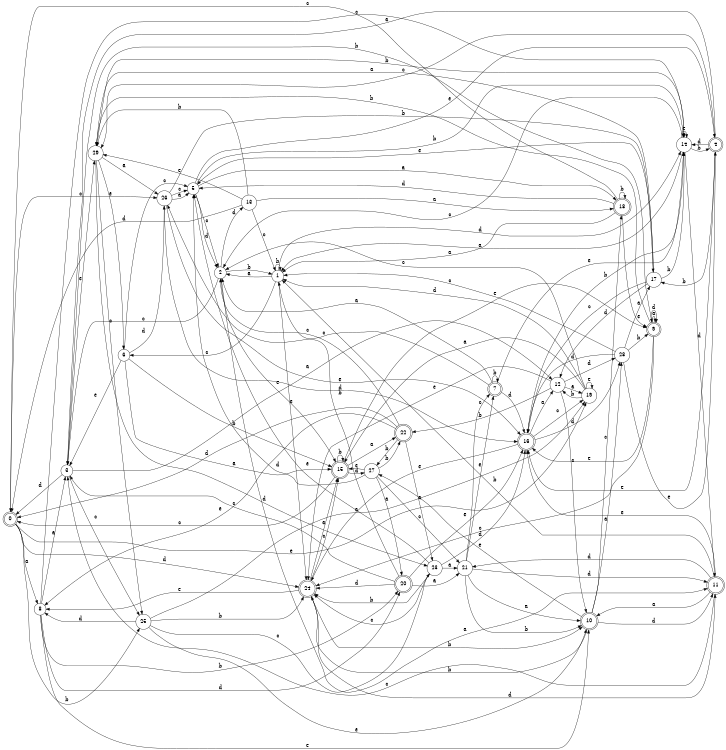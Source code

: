 digraph n24_2 {
__start0 [label="" shape="none"];

rankdir=LR;
size="8,5";

s0 [style="rounded,filled", color="black", fillcolor="white" shape="doublecircle", label="0"];
s1 [style="filled", color="black", fillcolor="white" shape="circle", label="1"];
s2 [style="filled", color="black", fillcolor="white" shape="circle", label="2"];
s3 [style="filled", color="black", fillcolor="white" shape="circle", label="3"];
s4 [style="rounded,filled", color="black", fillcolor="white" shape="doublecircle", label="4"];
s5 [style="filled", color="black", fillcolor="white" shape="circle", label="5"];
s6 [style="filled", color="black", fillcolor="white" shape="circle", label="6"];
s7 [style="rounded,filled", color="black", fillcolor="white" shape="doublecircle", label="7"];
s8 [style="filled", color="black", fillcolor="white" shape="circle", label="8"];
s9 [style="rounded,filled", color="black", fillcolor="white" shape="doublecircle", label="9"];
s10 [style="rounded,filled", color="black", fillcolor="white" shape="doublecircle", label="10"];
s11 [style="rounded,filled", color="black", fillcolor="white" shape="doublecircle", label="11"];
s12 [style="filled", color="black", fillcolor="white" shape="circle", label="12"];
s13 [style="filled", color="black", fillcolor="white" shape="circle", label="13"];
s14 [style="filled", color="black", fillcolor="white" shape="circle", label="14"];
s15 [style="rounded,filled", color="black", fillcolor="white" shape="doublecircle", label="15"];
s16 [style="rounded,filled", color="black", fillcolor="white" shape="doublecircle", label="16"];
s17 [style="filled", color="black", fillcolor="white" shape="circle", label="17"];
s18 [style="rounded,filled", color="black", fillcolor="white" shape="doublecircle", label="18"];
s19 [style="filled", color="black", fillcolor="white" shape="circle", label="19"];
s20 [style="rounded,filled", color="black", fillcolor="white" shape="doublecircle", label="20"];
s21 [style="filled", color="black", fillcolor="white" shape="circle", label="21"];
s22 [style="rounded,filled", color="black", fillcolor="white" shape="doublecircle", label="22"];
s23 [style="filled", color="black", fillcolor="white" shape="circle", label="23"];
s24 [style="rounded,filled", color="black", fillcolor="white" shape="doublecircle", label="24"];
s25 [style="filled", color="black", fillcolor="white" shape="circle", label="25"];
s26 [style="filled", color="black", fillcolor="white" shape="circle", label="26"];
s27 [style="filled", color="black", fillcolor="white" shape="circle", label="27"];
s28 [style="filled", color="black", fillcolor="white" shape="circle", label="28"];
s29 [style="filled", color="black", fillcolor="white" shape="circle", label="29"];
s0 -> s8 [label="a"];
s0 -> s25 [label="b"];
s0 -> s26 [label="c"];
s0 -> s24 [label="d"];
s0 -> s19 [label="e"];
s1 -> s2 [label="a"];
s1 -> s1 [label="b"];
s1 -> s6 [label="c"];
s1 -> s14 [label="d"];
s1 -> s24 [label="e"];
s2 -> s11 [label="a"];
s2 -> s1 [label="b"];
s2 -> s3 [label="c"];
s2 -> s13 [label="d"];
s2 -> s15 [label="e"];
s3 -> s12 [label="a"];
s3 -> s9 [label="b"];
s3 -> s25 [label="c"];
s3 -> s0 [label="d"];
s3 -> s29 [label="e"];
s4 -> s3 [label="a"];
s4 -> s17 [label="b"];
s4 -> s29 [label="c"];
s4 -> s14 [label="d"];
s4 -> s16 [label="e"];
s5 -> s18 [label="a"];
s5 -> s14 [label="b"];
s5 -> s2 [label="c"];
s5 -> s2 [label="d"];
s5 -> s4 [label="e"];
s6 -> s15 [label="a"];
s6 -> s15 [label="b"];
s6 -> s5 [label="c"];
s6 -> s26 [label="d"];
s6 -> s3 [label="e"];
s7 -> s2 [label="a"];
s7 -> s7 [label="b"];
s7 -> s26 [label="c"];
s7 -> s16 [label="d"];
s7 -> s14 [label="e"];
s8 -> s3 [label="a"];
s8 -> s20 [label="b"];
s8 -> s14 [label="c"];
s8 -> s20 [label="d"];
s8 -> s10 [label="e"];
s9 -> s9 [label="a"];
s9 -> s29 [label="b"];
s9 -> s24 [label="c"];
s9 -> s9 [label="d"];
s9 -> s16 [label="e"];
s10 -> s28 [label="a"];
s10 -> s24 [label="b"];
s10 -> s18 [label="c"];
s10 -> s11 [label="d"];
s10 -> s27 [label="e"];
s11 -> s10 [label="a"];
s11 -> s1 [label="b"];
s11 -> s3 [label="c"];
s11 -> s21 [label="d"];
s11 -> s16 [label="e"];
s12 -> s19 [label="a"];
s12 -> s22 [label="b"];
s12 -> s10 [label="c"];
s12 -> s28 [label="d"];
s12 -> s24 [label="e"];
s13 -> s18 [label="a"];
s13 -> s29 [label="b"];
s13 -> s1 [label="c"];
s13 -> s0 [label="d"];
s13 -> s29 [label="e"];
s14 -> s1 [label="a"];
s14 -> s4 [label="b"];
s14 -> s2 [label="c"];
s14 -> s11 [label="d"];
s14 -> s14 [label="e"];
s15 -> s22 [label="a"];
s15 -> s15 [label="b"];
s15 -> s0 [label="c"];
s15 -> s27 [label="d"];
s15 -> s9 [label="e"];
s16 -> s12 [label="a"];
s16 -> s14 [label="b"];
s16 -> s19 [label="c"];
s16 -> s28 [label="d"];
s16 -> s24 [label="e"];
s17 -> s29 [label="a"];
s17 -> s14 [label="b"];
s17 -> s16 [label="c"];
s17 -> s12 [label="d"];
s17 -> s5 [label="e"];
s18 -> s1 [label="a"];
s18 -> s18 [label="b"];
s18 -> s0 [label="c"];
s18 -> s5 [label="d"];
s18 -> s9 [label="e"];
s19 -> s15 [label="a"];
s19 -> s12 [label="b"];
s19 -> s2 [label="c"];
s19 -> s1 [label="d"];
s19 -> s19 [label="e"];
s20 -> s21 [label="a"];
s20 -> s1 [label="b"];
s20 -> s3 [label="c"];
s20 -> s24 [label="d"];
s20 -> s16 [label="e"];
s21 -> s10 [label="a"];
s21 -> s10 [label="b"];
s21 -> s7 [label="c"];
s21 -> s11 [label="d"];
s21 -> s7 [label="e"];
s22 -> s23 [label="a"];
s22 -> s27 [label="b"];
s22 -> s2 [label="c"];
s22 -> s0 [label="d"];
s22 -> s8 [label="e"];
s23 -> s21 [label="a"];
s23 -> s24 [label="b"];
s23 -> s24 [label="c"];
s23 -> s16 [label="d"];
s23 -> s5 [label="e"];
s24 -> s15 [label="a"];
s24 -> s10 [label="b"];
s24 -> s15 [label="c"];
s24 -> s11 [label="d"];
s24 -> s8 [label="e"];
s25 -> s19 [label="a"];
s25 -> s24 [label="b"];
s25 -> s23 [label="c"];
s25 -> s8 [label="d"];
s25 -> s10 [label="e"];
s26 -> s5 [label="a"];
s26 -> s17 [label="b"];
s26 -> s5 [label="c"];
s26 -> s16 [label="d"];
s26 -> s16 [label="e"];
s27 -> s20 [label="a"];
s27 -> s22 [label="b"];
s27 -> s21 [label="c"];
s27 -> s5 [label="d"];
s27 -> s15 [label="e"];
s28 -> s17 [label="a"];
s28 -> s9 [label="b"];
s28 -> s1 [label="c"];
s28 -> s16 [label="d"];
s28 -> s4 [label="e"];
s29 -> s26 [label="a"];
s29 -> s14 [label="b"];
s29 -> s25 [label="c"];
s29 -> s23 [label="d"];
s29 -> s6 [label="e"];

}